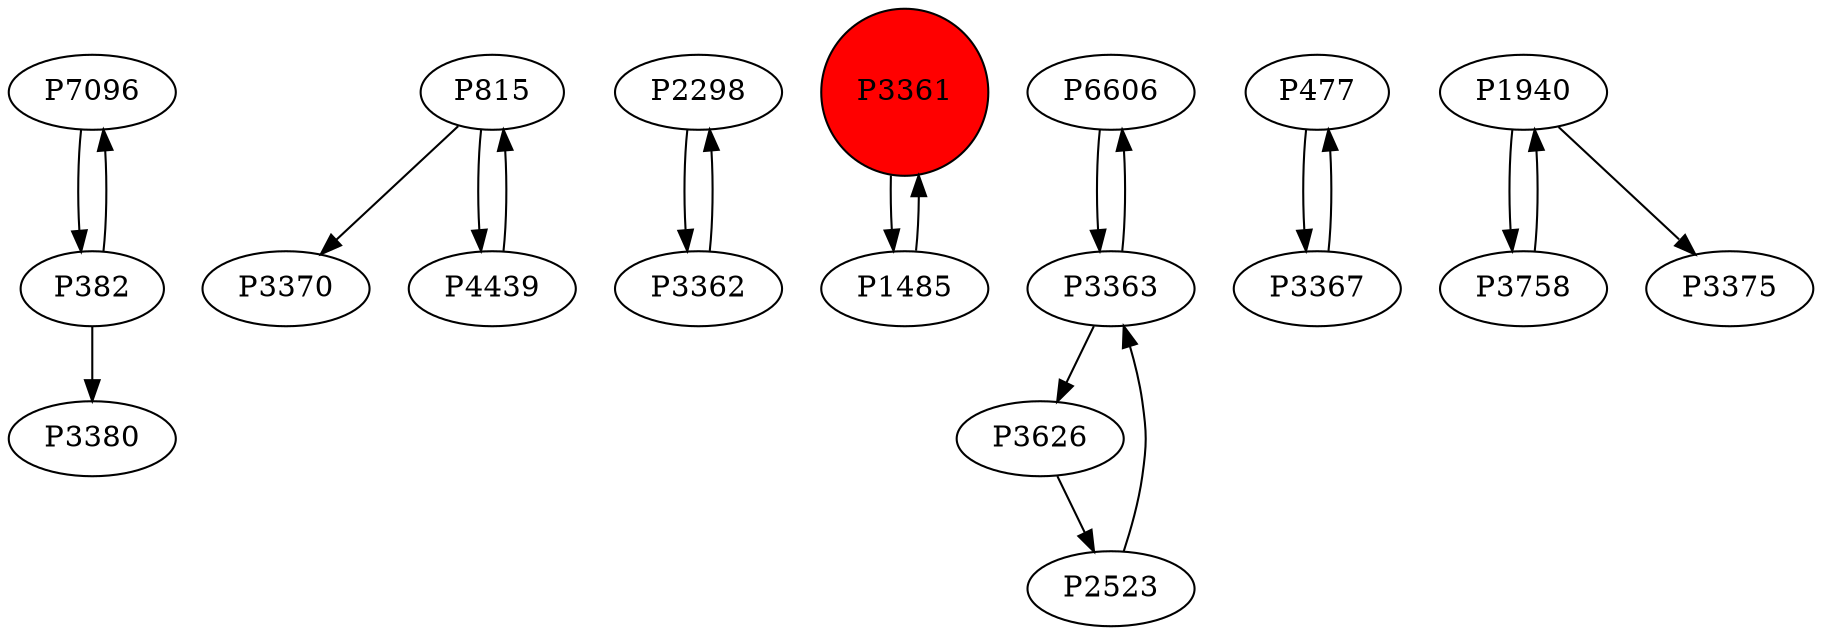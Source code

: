 digraph {
	P7096 -> P382
	P815 -> P3370
	P382 -> P7096
	P2298 -> P3362
	P3361 -> P1485
	P6606 -> P3363
	P3363 -> P6606
	P477 -> P3367
	P3362 -> P2298
	P3626 -> P2523
	P2523 -> P3363
	P1940 -> P3758
	P3758 -> P1940
	P3363 -> P3626
	P382 -> P3380
	P1940 -> P3375
	P815 -> P4439
	P3367 -> P477
	P1485 -> P3361
	P4439 -> P815
	P3361 [shape=circle]
	P3361 [style=filled]
	P3361 [fillcolor=red]
}